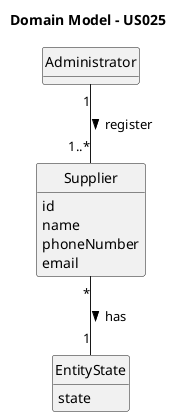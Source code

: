 @startuml
skinparam monochrome true
skinparam packageStyle rectangle
skinparam shadowing false

skinparam classAttributeIconSize 0

hide circle
hide methods

title Domain Model - US025

class Administrator {
}

class Supplier {
    id
    name
    phoneNumber
    email
}

enum EntityState {
    state
}

Administrator "1" -- "1..*" Supplier : register >
Supplier "*" -- "1" EntityState : has >

@enduml
